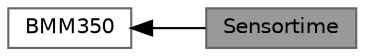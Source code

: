 digraph "Sensortime"
{
 // LATEX_PDF_SIZE
  bgcolor="transparent";
  edge [fontname=Helvetica,fontsize=10,labelfontname=Helvetica,labelfontsize=10];
  node [fontname=Helvetica,fontsize=10,shape=box,height=0.2,width=0.4];
  rankdir=LR;
  Node2 [id="Node000002",label="BMM350",height=0.2,width=0.4,color="grey40", fillcolor="white", style="filled",URL="$group__bmm350.html",tooltip="Sensor driver for BMM350 sensor."];
  Node1 [id="Node000001",label="Sensortime",height=0.2,width=0.4,color="gray40", fillcolor="grey60", style="filled", fontcolor="black",tooltip="Reads sensortime."];
  Node2->Node1 [shape=plaintext, dir="back", style="solid"];
}
